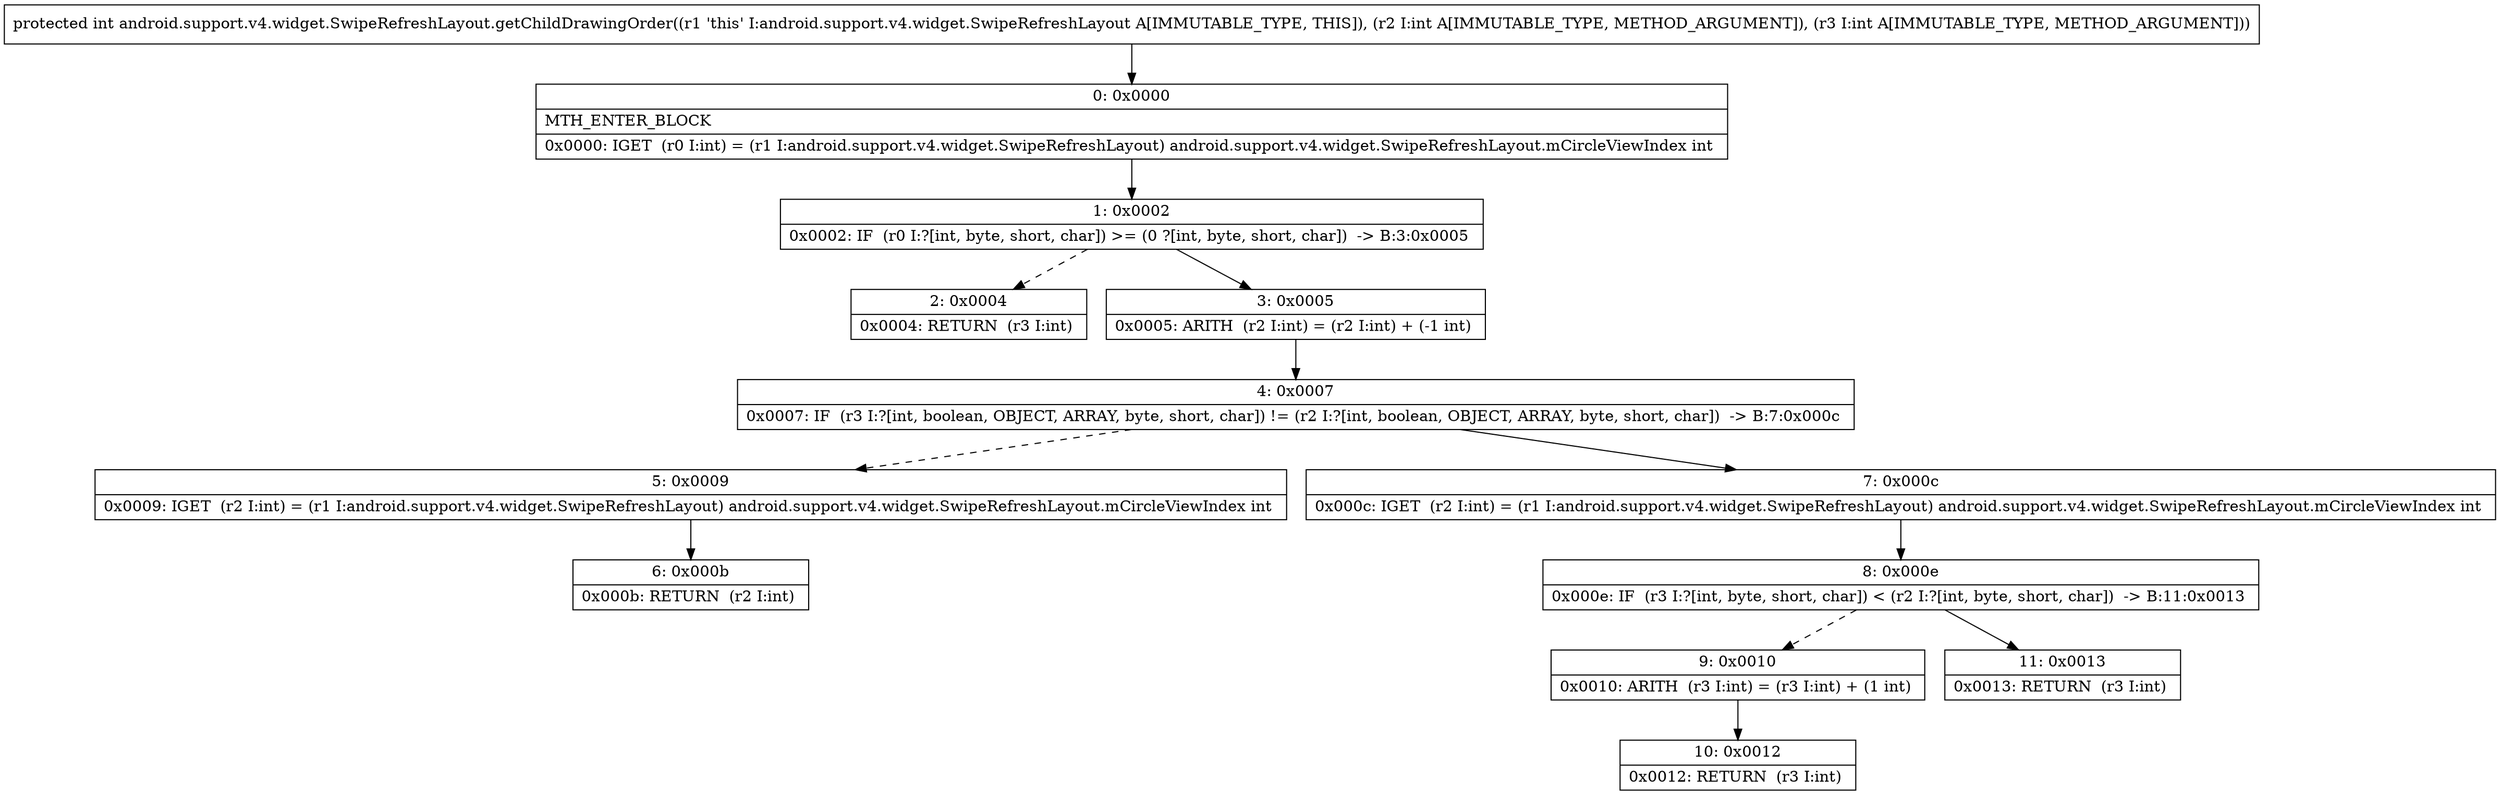 digraph "CFG forandroid.support.v4.widget.SwipeRefreshLayout.getChildDrawingOrder(II)I" {
Node_0 [shape=record,label="{0\:\ 0x0000|MTH_ENTER_BLOCK\l|0x0000: IGET  (r0 I:int) = (r1 I:android.support.v4.widget.SwipeRefreshLayout) android.support.v4.widget.SwipeRefreshLayout.mCircleViewIndex int \l}"];
Node_1 [shape=record,label="{1\:\ 0x0002|0x0002: IF  (r0 I:?[int, byte, short, char]) \>= (0 ?[int, byte, short, char])  \-\> B:3:0x0005 \l}"];
Node_2 [shape=record,label="{2\:\ 0x0004|0x0004: RETURN  (r3 I:int) \l}"];
Node_3 [shape=record,label="{3\:\ 0x0005|0x0005: ARITH  (r2 I:int) = (r2 I:int) + (\-1 int) \l}"];
Node_4 [shape=record,label="{4\:\ 0x0007|0x0007: IF  (r3 I:?[int, boolean, OBJECT, ARRAY, byte, short, char]) != (r2 I:?[int, boolean, OBJECT, ARRAY, byte, short, char])  \-\> B:7:0x000c \l}"];
Node_5 [shape=record,label="{5\:\ 0x0009|0x0009: IGET  (r2 I:int) = (r1 I:android.support.v4.widget.SwipeRefreshLayout) android.support.v4.widget.SwipeRefreshLayout.mCircleViewIndex int \l}"];
Node_6 [shape=record,label="{6\:\ 0x000b|0x000b: RETURN  (r2 I:int) \l}"];
Node_7 [shape=record,label="{7\:\ 0x000c|0x000c: IGET  (r2 I:int) = (r1 I:android.support.v4.widget.SwipeRefreshLayout) android.support.v4.widget.SwipeRefreshLayout.mCircleViewIndex int \l}"];
Node_8 [shape=record,label="{8\:\ 0x000e|0x000e: IF  (r3 I:?[int, byte, short, char]) \< (r2 I:?[int, byte, short, char])  \-\> B:11:0x0013 \l}"];
Node_9 [shape=record,label="{9\:\ 0x0010|0x0010: ARITH  (r3 I:int) = (r3 I:int) + (1 int) \l}"];
Node_10 [shape=record,label="{10\:\ 0x0012|0x0012: RETURN  (r3 I:int) \l}"];
Node_11 [shape=record,label="{11\:\ 0x0013|0x0013: RETURN  (r3 I:int) \l}"];
MethodNode[shape=record,label="{protected int android.support.v4.widget.SwipeRefreshLayout.getChildDrawingOrder((r1 'this' I:android.support.v4.widget.SwipeRefreshLayout A[IMMUTABLE_TYPE, THIS]), (r2 I:int A[IMMUTABLE_TYPE, METHOD_ARGUMENT]), (r3 I:int A[IMMUTABLE_TYPE, METHOD_ARGUMENT])) }"];
MethodNode -> Node_0;
Node_0 -> Node_1;
Node_1 -> Node_2[style=dashed];
Node_1 -> Node_3;
Node_3 -> Node_4;
Node_4 -> Node_5[style=dashed];
Node_4 -> Node_7;
Node_5 -> Node_6;
Node_7 -> Node_8;
Node_8 -> Node_9[style=dashed];
Node_8 -> Node_11;
Node_9 -> Node_10;
}

